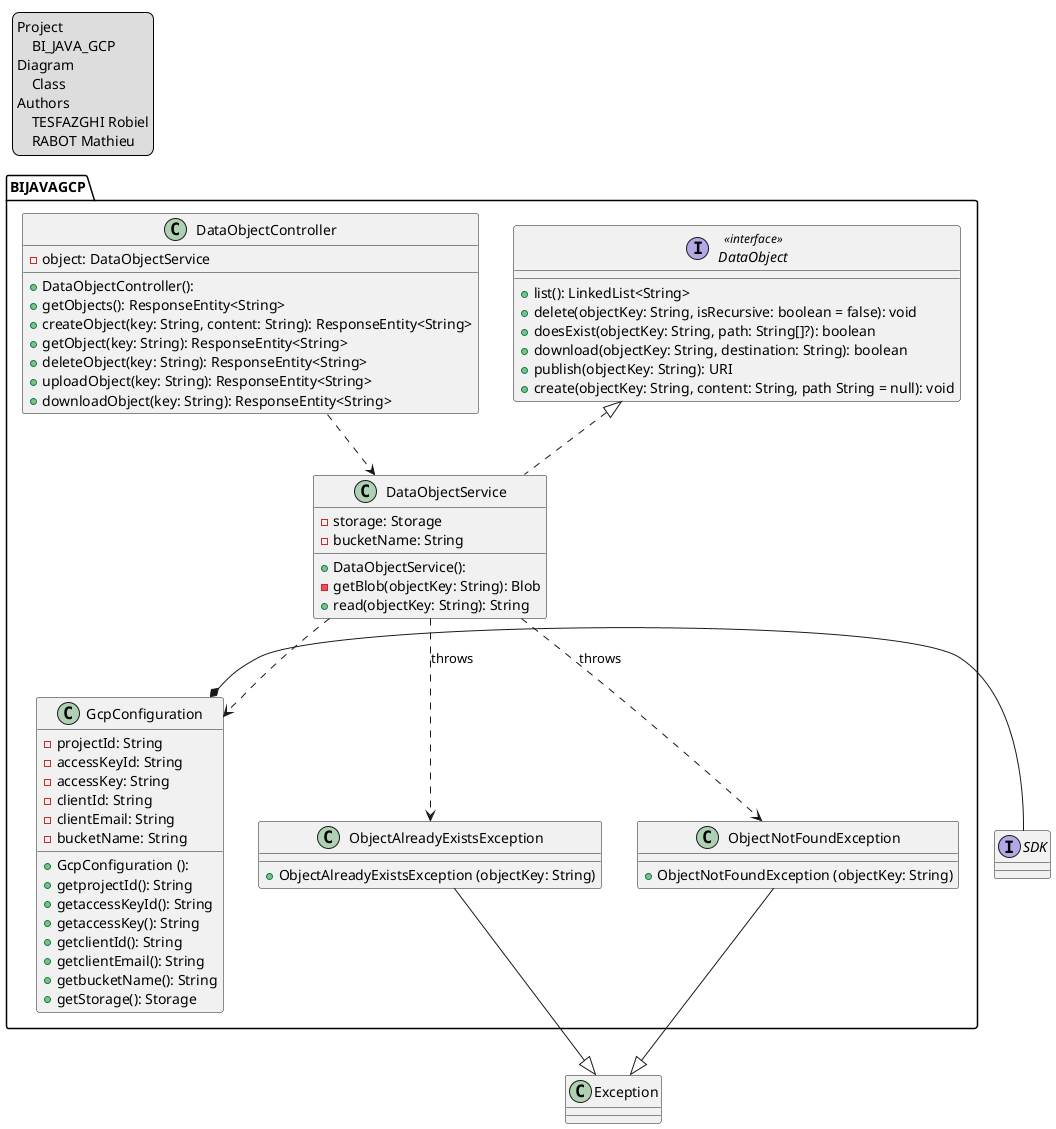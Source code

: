 @startuml
'https://plantuml.com/class-diagram

legend top left
    Project
        BI_JAVA_GCP
    Diagram
        Class
    Authors
        TESFAZGHI Robiel
        RABOT Mathieu
endlegend

package BIJAVAGCP {
    interface DataObject << interface >>{
        + list(): LinkedList<String>
        + delete(objectKey: String, isRecursive: boolean = false): void
        + doesExist(objectKey: String, path: String[]?): boolean
        + download(objectKey: String, destination: String): boolean
        + publish(objectKey: String): URI
        + create(objectKey: String, content: String, path String = null): void
    }

    class DataObjectService {
        + DataObjectService():
        - storage: Storage
        - bucketName: String
        - getBlob(objectKey: String): Blob
        + read(objectKey: String): String
    }

    class DataObjectController {
        - object: DataObjectService
        + DataObjectController():
        + getObjects(): ResponseEntity<String>
        + createObject(key: String, content: String): ResponseEntity<String>
        + getObject(key: String): ResponseEntity<String>
        + deleteObject(key: String): ResponseEntity<String>
        + uploadObject(key: String): ResponseEntity<String>
        + downloadObject(key: String): ResponseEntity<String>
    }

       class ObjectAlreadyExistsException {
        + ObjectAlreadyExistsException (objectKey: String)
    }

    class GcpConfiguration {
        + GcpConfiguration ():
        - projectId: String
        - accessKeyId: String
        - accessKey: String
        - clientId: String
        - clientEmail: String
        - bucketName: String
        + getprojectId(): String
        + getaccessKeyId(): String
        + getaccessKey(): String
        + getclientId(): String
        + getclientEmail(): String
        + getbucketName(): String
        + getStorage(): Storage
    }

    class ObjectNotFoundException {
        + ObjectNotFoundException (objectKey: String)
    }
}



class Exception

interface SDK


DataObject <|.. DataObjectService

GcpConfiguration *- SDK

DataObjectService ..> GcpConfiguration
DataObjectService ..> ObjectAlreadyExistsException : throws
DataObjectService ..> ObjectNotFoundException : throws

DataObjectController ..> DataObjectService

ObjectAlreadyExistsException  --|> Exception
ObjectNotFoundException --|> Exception
@enduml